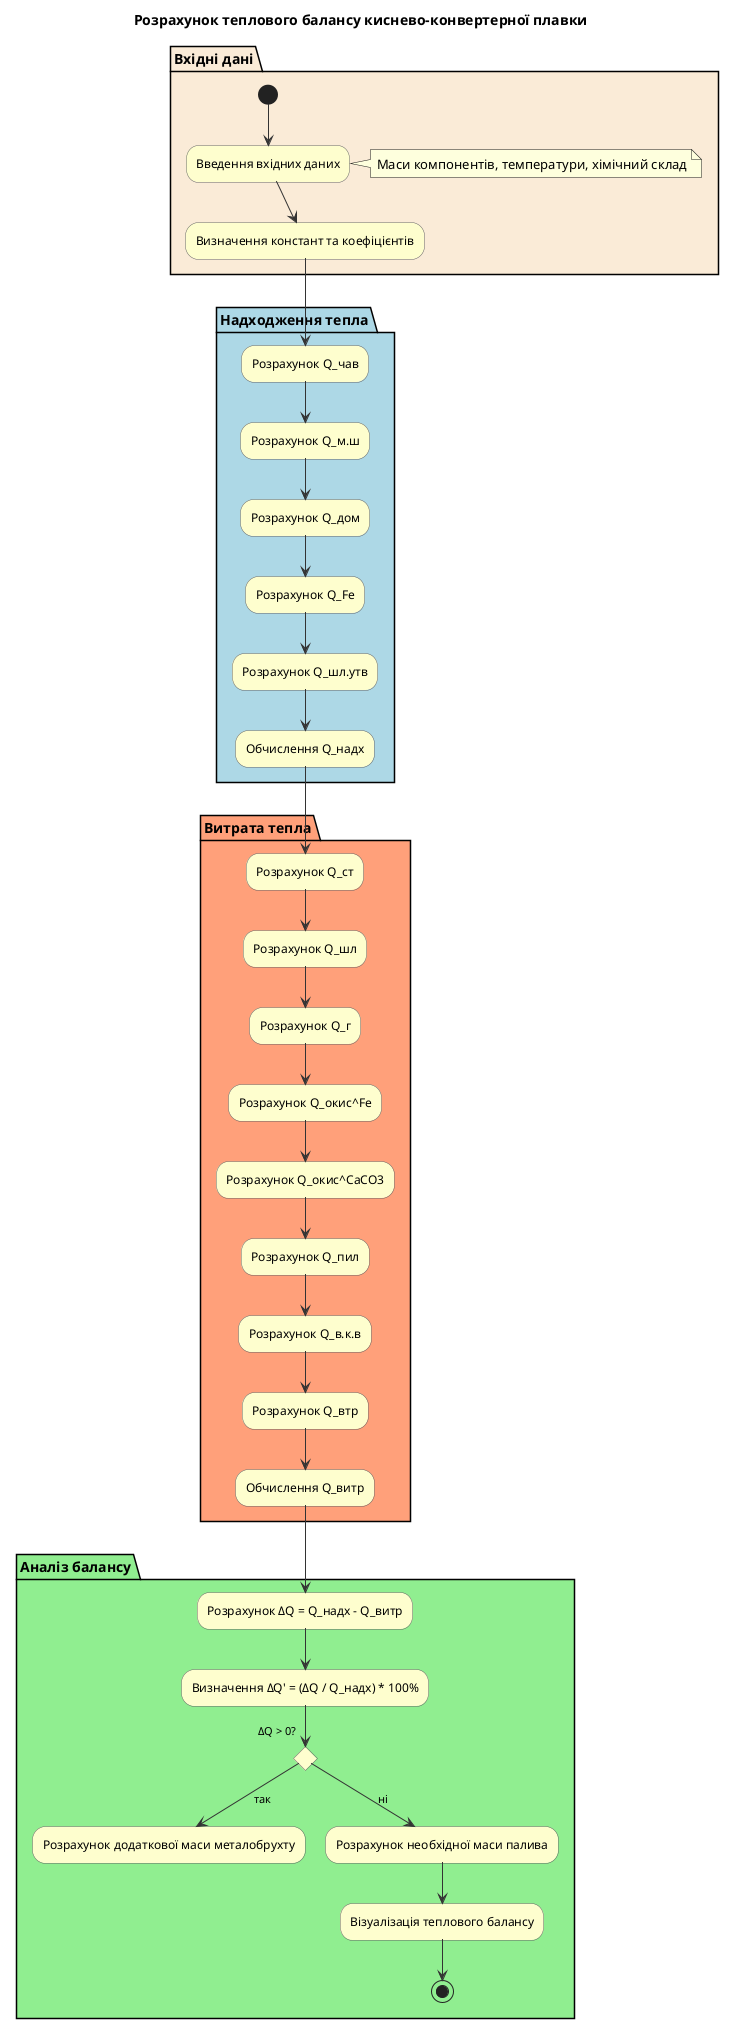 @startuml "Тепловий баланс киснево-конвертерної плавки"

skinparam handwritten false
skinparam monochrome false
skinparam shadowing false
skinparam defaultFontName Arial
skinparam ArrowColor #333333
skinparam ActivityBorderColor #666666
skinparam ActivityBackgroundColor #FEFECE

title Розрахунок теплового балансу киснево-конвертерної плавки
top to bottom direction

partition "Вхідні дані" #AntiqueWhite {
  (*) --> "Введення вхідних даних"
  note right: Маси компонентів, температури, хімічний склад
  --> "Визначення констант та коефіцієнтів"
}

partition "Надходження тепла" #LightBlue {
  --> "Розрахунок Q_чав"
  --> "Розрахунок Q_м.ш"
  --> "Розрахунок Q_дом"
  --> "Розрахунок Q_Fe"
  --> "Розрахунок Q_шл.утв"
  --> "Обчислення Q_надх"
}

partition "Витрата тепла" #LightSalmon {
  --> "Розрахунок Q_ст"
  --> "Розрахунок Q_шл"
  --> "Розрахунок Q_г"
  --> "Розрахунок Q_окис^Fe"
  --> "Розрахунок Q_окис^CaCO3"
  --> "Розрахунок Q_пил"
  --> "Розрахунок Q_в.к.в"
  --> "Розрахунок Q_втр"
  --> "Обчислення Q_витр"
}

partition "Аналіз балансу" #LightGreen {
  --> "Розрахунок ΔQ = Q_надх - Q_витр"
  --> "Визначення ΔQ' = (ΔQ / Q_надх) * 100%"

  if "ΔQ > 0?" then
    -->[так] "Розрахунок додаткової маси металобрухту"
  else
    -->[ні] "Розрахунок необхідної маси палива"
  endif

  --> "Візуалізація теплового балансу"
  --> (*)
}

@enduml